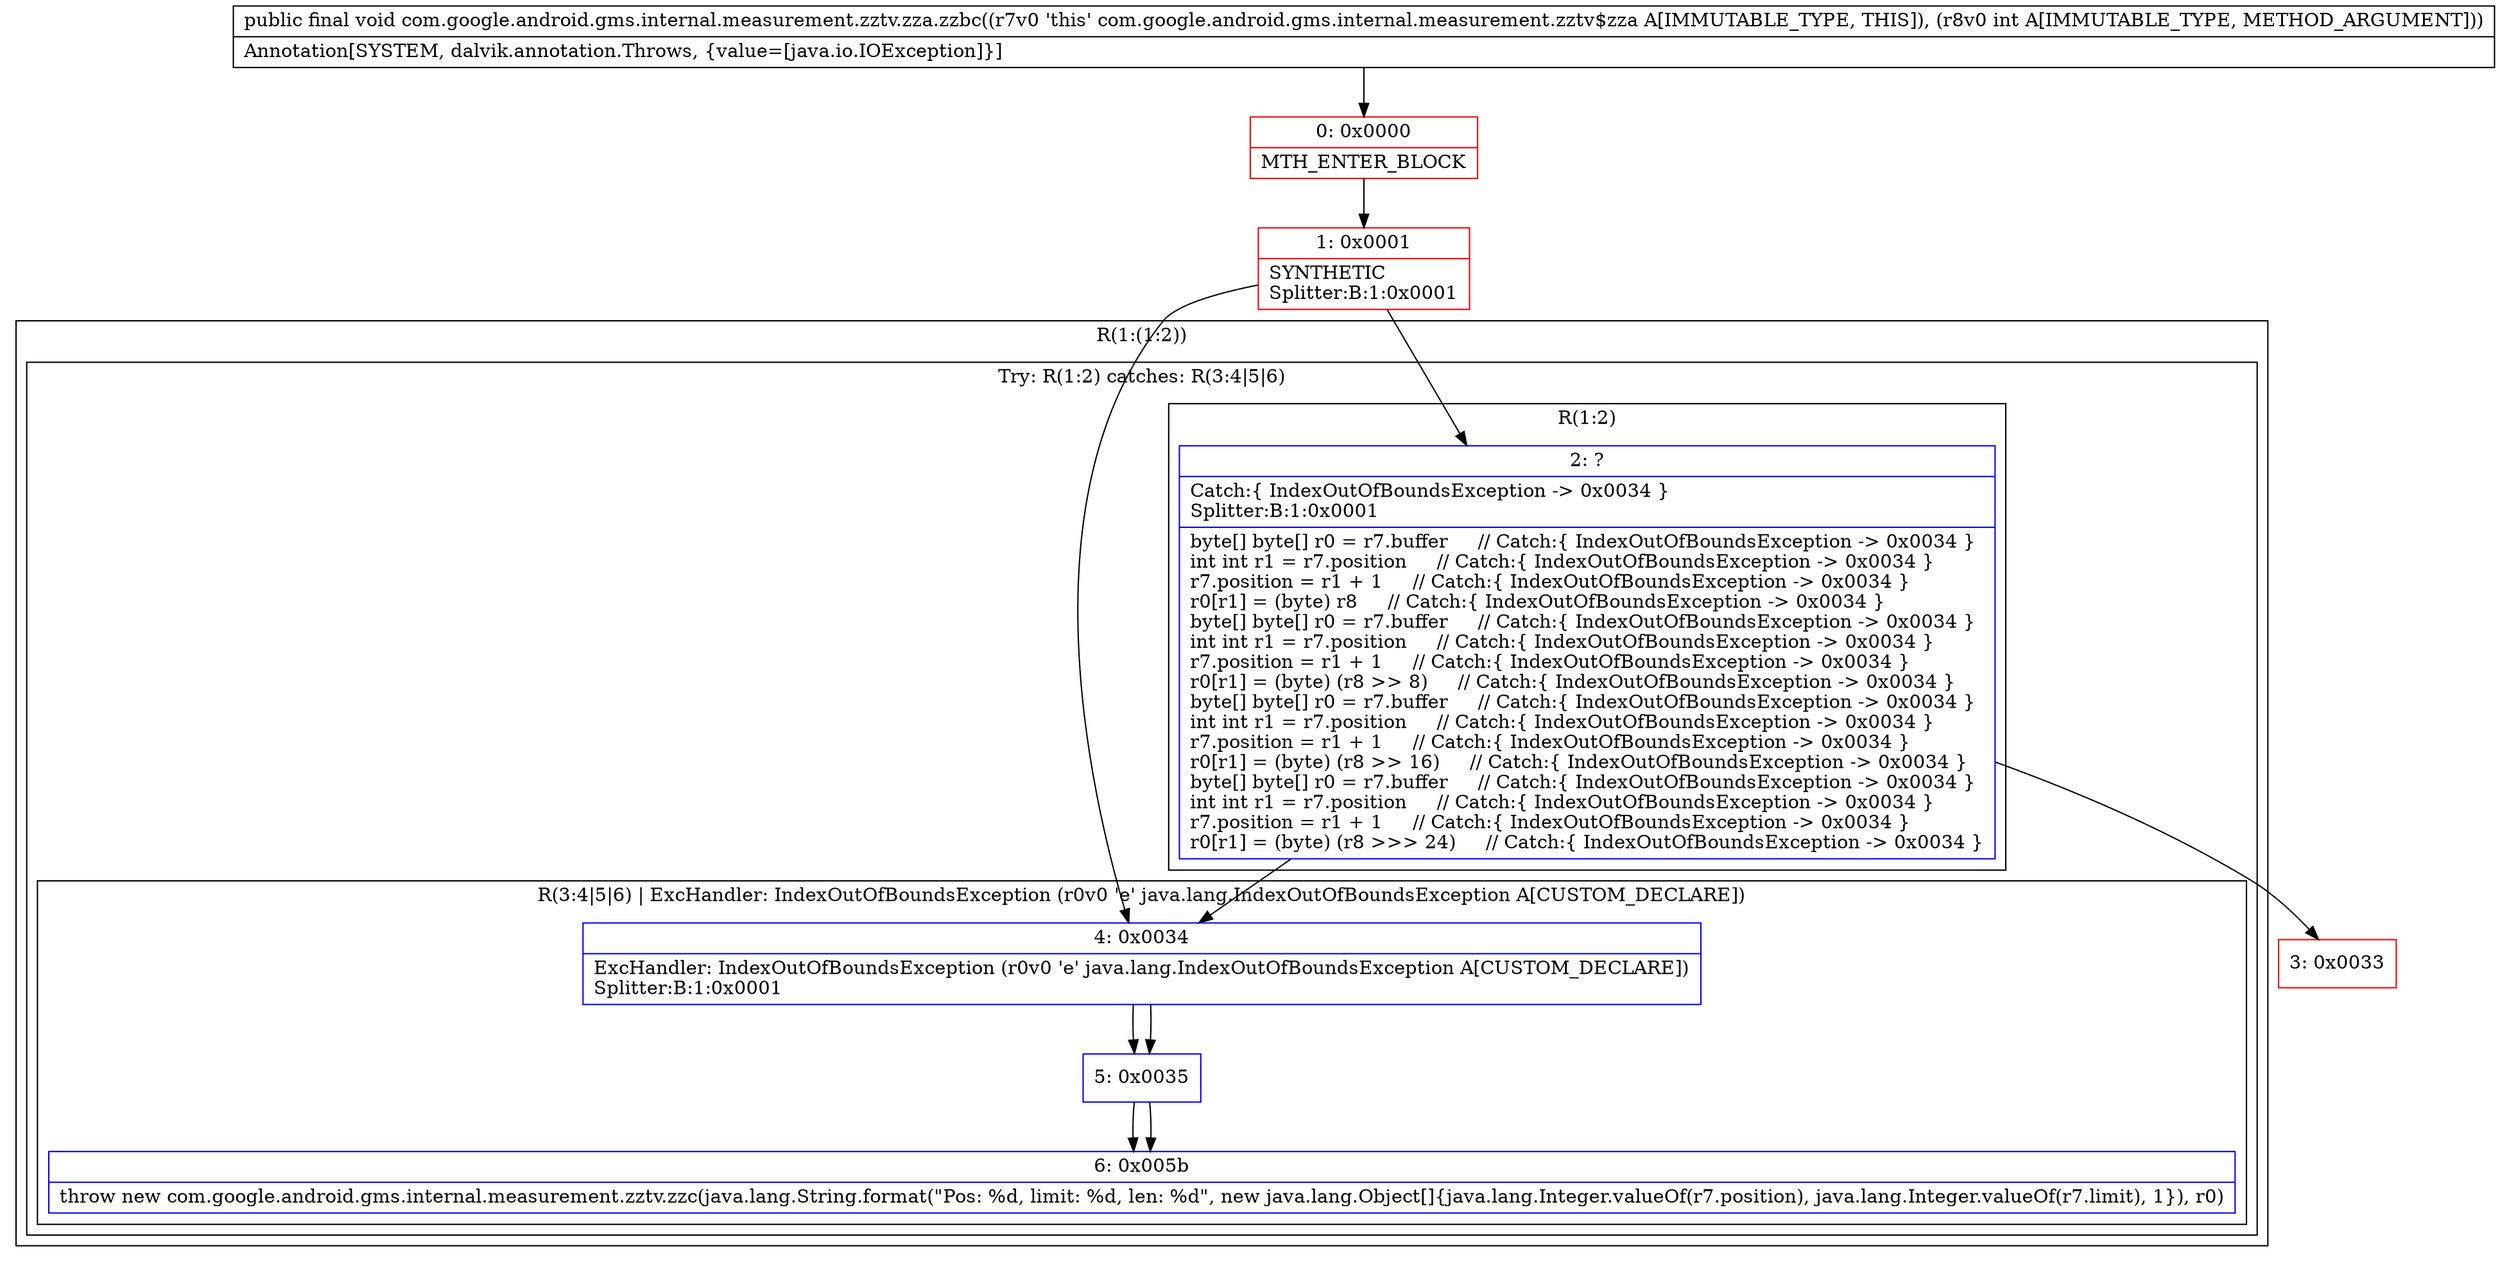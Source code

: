 digraph "CFG forcom.google.android.gms.internal.measurement.zztv.zza.zzbc(I)V" {
subgraph cluster_Region_1459449751 {
label = "R(1:(1:2))";
node [shape=record,color=blue];
subgraph cluster_TryCatchRegion_984312734 {
label = "Try: R(1:2) catches: R(3:4|5|6)";
node [shape=record,color=blue];
subgraph cluster_Region_2042497064 {
label = "R(1:2)";
node [shape=record,color=blue];
Node_2 [shape=record,label="{2\:\ ?|Catch:\{ IndexOutOfBoundsException \-\> 0x0034 \}\lSplitter:B:1:0x0001\l|byte[] byte[] r0 = r7.buffer     \/\/ Catch:\{ IndexOutOfBoundsException \-\> 0x0034 \}\lint int r1 = r7.position     \/\/ Catch:\{ IndexOutOfBoundsException \-\> 0x0034 \}\lr7.position = r1 + 1     \/\/ Catch:\{ IndexOutOfBoundsException \-\> 0x0034 \}\lr0[r1] = (byte) r8     \/\/ Catch:\{ IndexOutOfBoundsException \-\> 0x0034 \}\lbyte[] byte[] r0 = r7.buffer     \/\/ Catch:\{ IndexOutOfBoundsException \-\> 0x0034 \}\lint int r1 = r7.position     \/\/ Catch:\{ IndexOutOfBoundsException \-\> 0x0034 \}\lr7.position = r1 + 1     \/\/ Catch:\{ IndexOutOfBoundsException \-\> 0x0034 \}\lr0[r1] = (byte) (r8 \>\> 8)     \/\/ Catch:\{ IndexOutOfBoundsException \-\> 0x0034 \}\lbyte[] byte[] r0 = r7.buffer     \/\/ Catch:\{ IndexOutOfBoundsException \-\> 0x0034 \}\lint int r1 = r7.position     \/\/ Catch:\{ IndexOutOfBoundsException \-\> 0x0034 \}\lr7.position = r1 + 1     \/\/ Catch:\{ IndexOutOfBoundsException \-\> 0x0034 \}\lr0[r1] = (byte) (r8 \>\> 16)     \/\/ Catch:\{ IndexOutOfBoundsException \-\> 0x0034 \}\lbyte[] byte[] r0 = r7.buffer     \/\/ Catch:\{ IndexOutOfBoundsException \-\> 0x0034 \}\lint int r1 = r7.position     \/\/ Catch:\{ IndexOutOfBoundsException \-\> 0x0034 \}\lr7.position = r1 + 1     \/\/ Catch:\{ IndexOutOfBoundsException \-\> 0x0034 \}\lr0[r1] = (byte) (r8 \>\>\> 24)     \/\/ Catch:\{ IndexOutOfBoundsException \-\> 0x0034 \}\l}"];
}
subgraph cluster_Region_1102600272 {
label = "R(3:4|5|6) | ExcHandler: IndexOutOfBoundsException (r0v0 'e' java.lang.IndexOutOfBoundsException A[CUSTOM_DECLARE])\l";
node [shape=record,color=blue];
Node_4 [shape=record,label="{4\:\ 0x0034|ExcHandler: IndexOutOfBoundsException (r0v0 'e' java.lang.IndexOutOfBoundsException A[CUSTOM_DECLARE])\lSplitter:B:1:0x0001\l}"];
Node_5 [shape=record,label="{5\:\ 0x0035}"];
Node_6 [shape=record,label="{6\:\ 0x005b|throw new com.google.android.gms.internal.measurement.zztv.zzc(java.lang.String.format(\"Pos: %d, limit: %d, len: %d\", new java.lang.Object[]\{java.lang.Integer.valueOf(r7.position), java.lang.Integer.valueOf(r7.limit), 1\}), r0)\l}"];
}
}
}
subgraph cluster_Region_1102600272 {
label = "R(3:4|5|6) | ExcHandler: IndexOutOfBoundsException (r0v0 'e' java.lang.IndexOutOfBoundsException A[CUSTOM_DECLARE])\l";
node [shape=record,color=blue];
Node_4 [shape=record,label="{4\:\ 0x0034|ExcHandler: IndexOutOfBoundsException (r0v0 'e' java.lang.IndexOutOfBoundsException A[CUSTOM_DECLARE])\lSplitter:B:1:0x0001\l}"];
Node_5 [shape=record,label="{5\:\ 0x0035}"];
Node_6 [shape=record,label="{6\:\ 0x005b|throw new com.google.android.gms.internal.measurement.zztv.zzc(java.lang.String.format(\"Pos: %d, limit: %d, len: %d\", new java.lang.Object[]\{java.lang.Integer.valueOf(r7.position), java.lang.Integer.valueOf(r7.limit), 1\}), r0)\l}"];
}
Node_0 [shape=record,color=red,label="{0\:\ 0x0000|MTH_ENTER_BLOCK\l}"];
Node_1 [shape=record,color=red,label="{1\:\ 0x0001|SYNTHETIC\lSplitter:B:1:0x0001\l}"];
Node_3 [shape=record,color=red,label="{3\:\ 0x0033}"];
MethodNode[shape=record,label="{public final void com.google.android.gms.internal.measurement.zztv.zza.zzbc((r7v0 'this' com.google.android.gms.internal.measurement.zztv$zza A[IMMUTABLE_TYPE, THIS]), (r8v0 int A[IMMUTABLE_TYPE, METHOD_ARGUMENT]))  | Annotation[SYSTEM, dalvik.annotation.Throws, \{value=[java.io.IOException]\}]\l}"];
MethodNode -> Node_0;
Node_2 -> Node_3;
Node_2 -> Node_4;
Node_4 -> Node_5;
Node_5 -> Node_6;
Node_4 -> Node_5;
Node_5 -> Node_6;
Node_0 -> Node_1;
Node_1 -> Node_2;
Node_1 -> Node_4;
}

